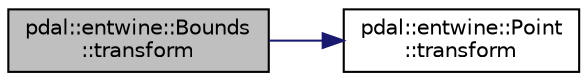 digraph "pdal::entwine::Bounds::transform"
{
  edge [fontname="Helvetica",fontsize="10",labelfontname="Helvetica",labelfontsize="10"];
  node [fontname="Helvetica",fontsize="10",shape=record];
  rankdir="LR";
  Node1 [label="pdal::entwine::Bounds\l::transform",height=0.2,width=0.4,color="black", fillcolor="grey75", style="filled", fontcolor="black"];
  Node1 -> Node2 [color="midnightblue",fontsize="10",style="solid",fontname="Helvetica"];
  Node2 [label="pdal::entwine::Point\l::transform",height=0.2,width=0.4,color="black", fillcolor="white", style="filled",URL="$classpdal_1_1entwine_1_1Point.html#aab914096f1cb629aee5409a78412af71"];
}
